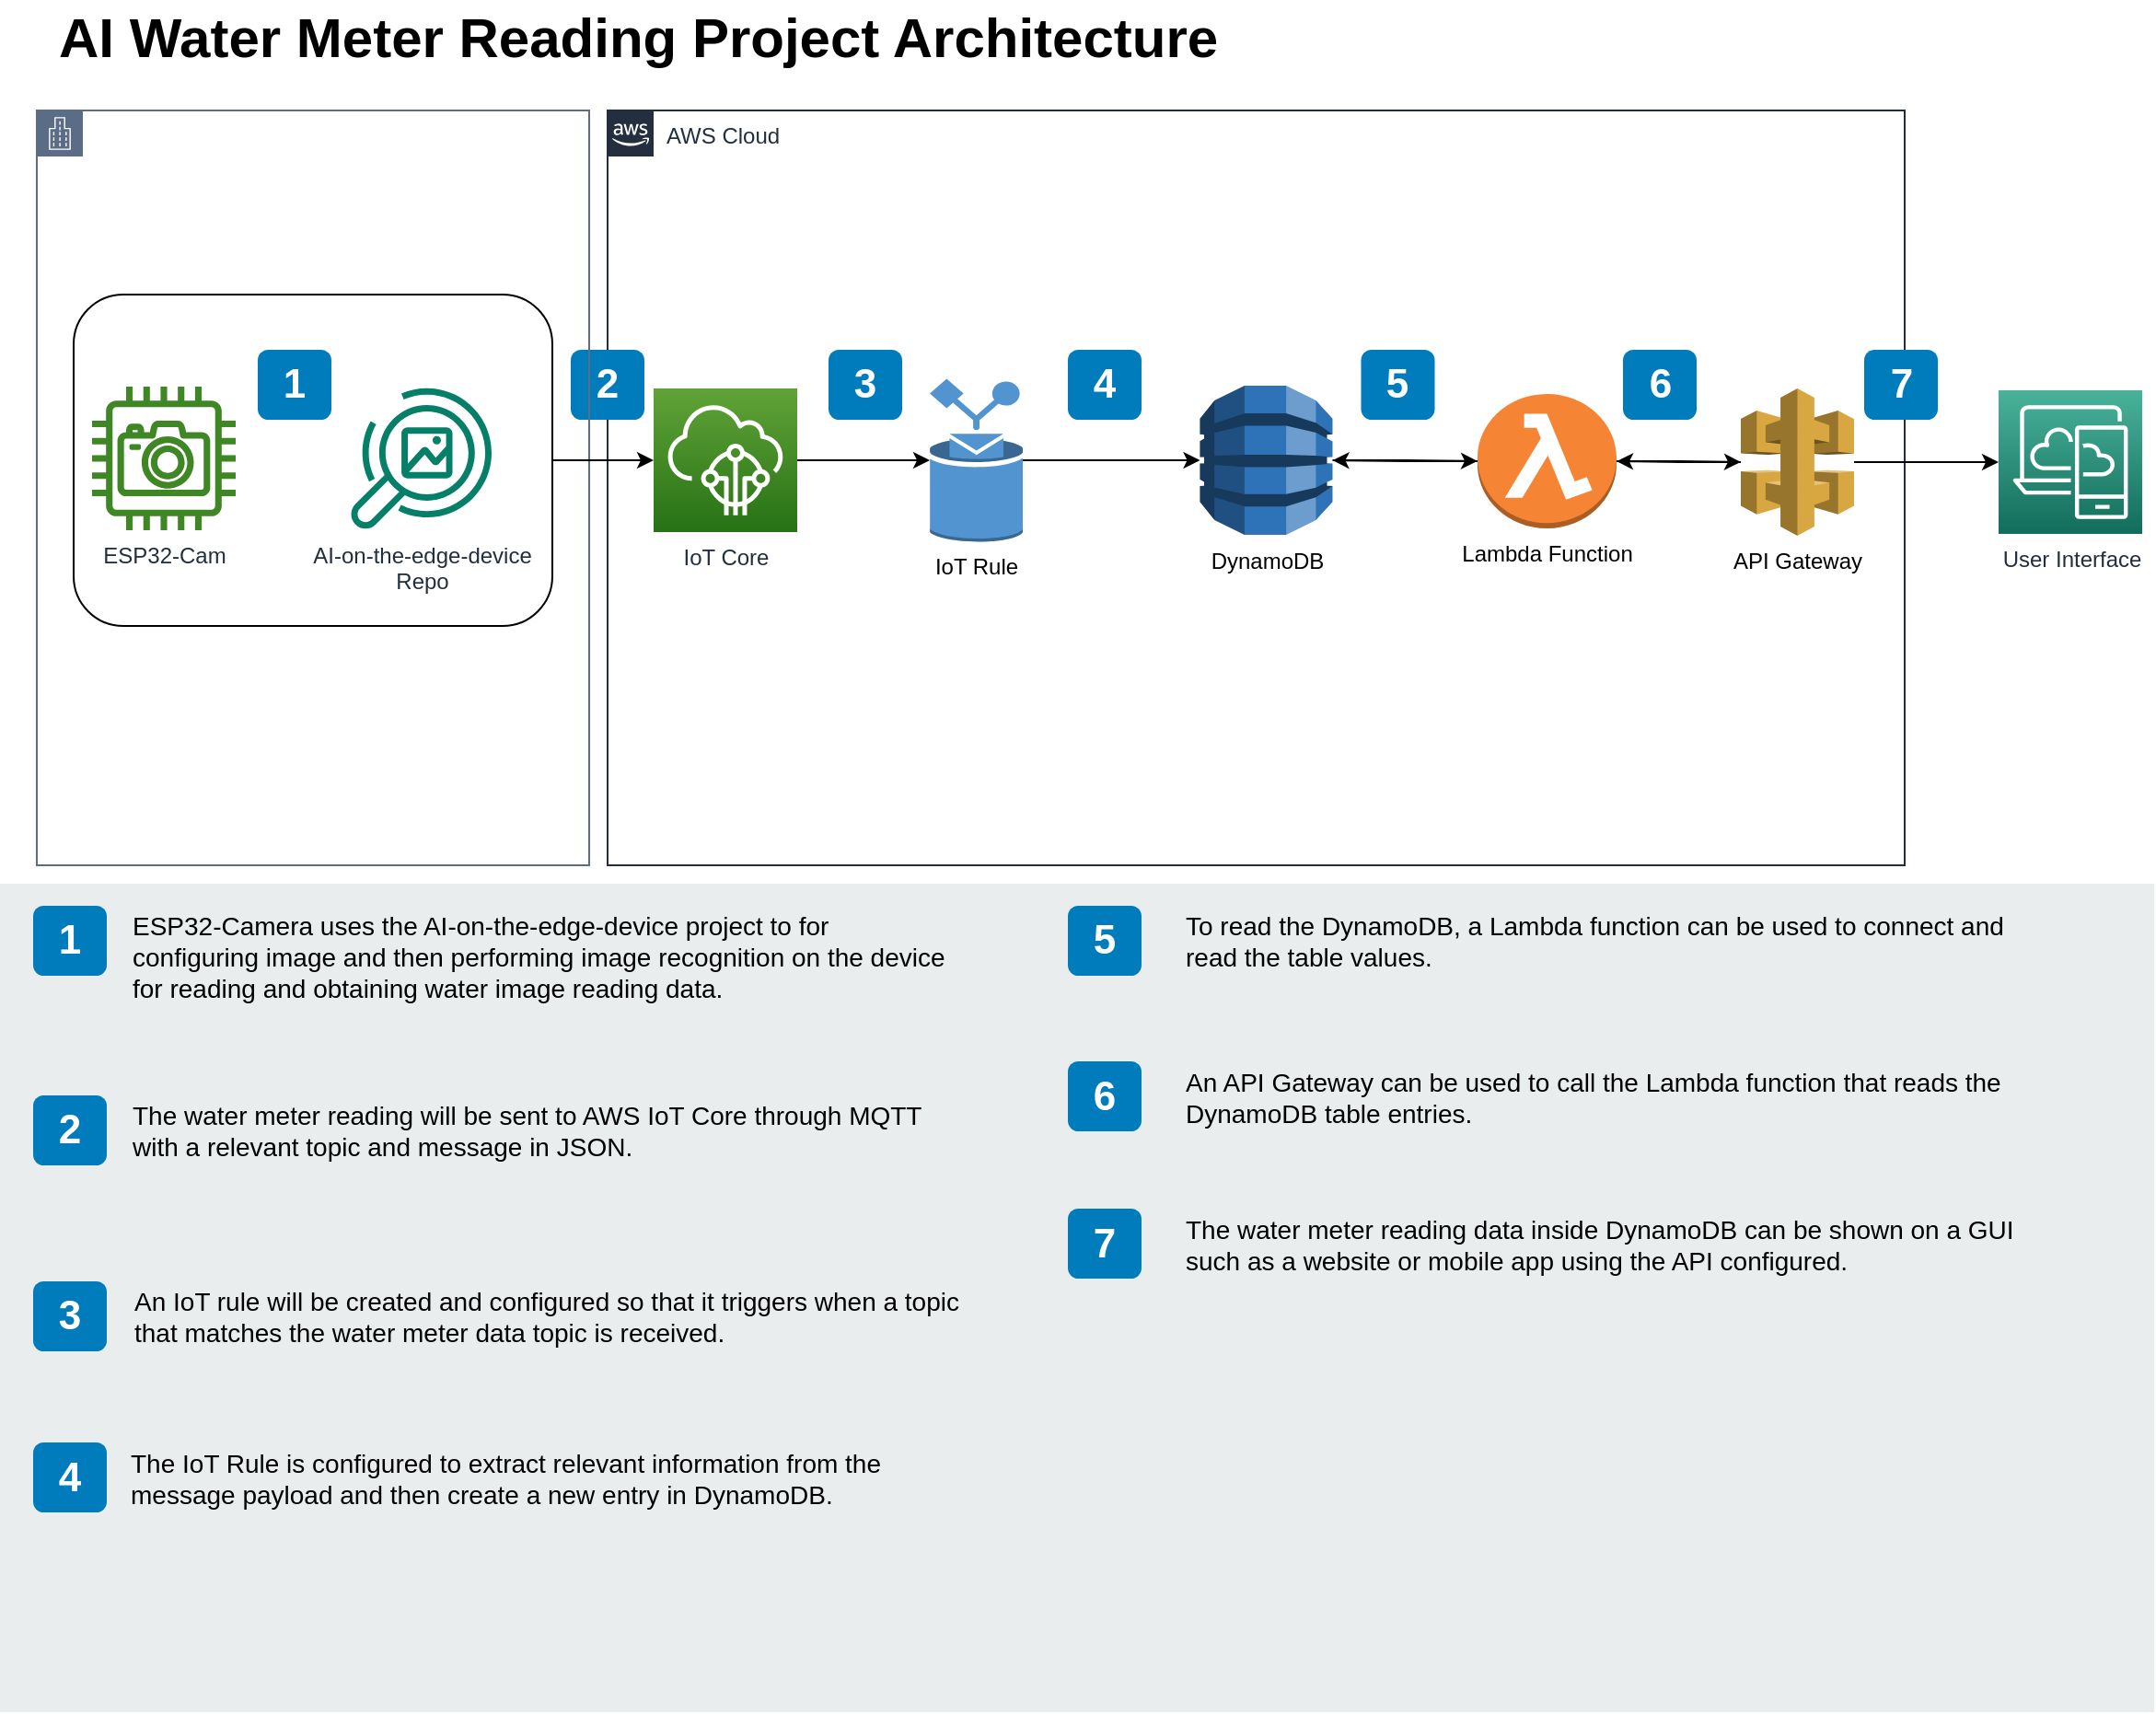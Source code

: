 <mxfile version="21.6.8" type="device">
  <diagram name="Page-1" id="oTzLVt-jdsWbiHDTGxCp">
    <mxGraphModel dx="1434" dy="822" grid="1" gridSize="10" guides="1" tooltips="1" connect="1" arrows="1" fold="1" page="1" pageScale="1" pageWidth="850" pageHeight="1100" math="0" shadow="0">
      <root>
        <mxCell id="0" />
        <mxCell id="1" parent="0" />
        <mxCell id="FzBq4iXUX3XWTzYkqI5F-68" value="AWS Cloud" style="points=[[0,0],[0.25,0],[0.5,0],[0.75,0],[1,0],[1,0.25],[1,0.5],[1,0.75],[1,1],[0.75,1],[0.5,1],[0.25,1],[0,1],[0,0.75],[0,0.5],[0,0.25]];outlineConnect=0;gradientColor=none;html=1;whiteSpace=wrap;fontSize=12;fontStyle=0;shape=mxgraph.aws4.group;grIcon=mxgraph.aws4.group_aws_cloud_alt;strokeColor=#232F3E;fillColor=none;verticalAlign=top;align=left;spacingLeft=30;fontColor=#232F3E;dashed=0;container=1;pointerEvents=0;collapsible=0;recursiveResize=0;" vertex="1" parent="1">
          <mxGeometry x="480" y="70" width="704.5" height="410" as="geometry" />
        </mxCell>
        <mxCell id="FzBq4iXUX3XWTzYkqI5F-85" style="edgeStyle=orthogonalEdgeStyle;rounded=0;orthogonalLoop=1;jettySize=auto;html=1;" edge="1" parent="FzBq4iXUX3XWTzYkqI5F-68" source="FzBq4iXUX3XWTzYkqI5F-87" target="FzBq4iXUX3XWTzYkqI5F-91">
          <mxGeometry relative="1" as="geometry" />
        </mxCell>
        <mxCell id="FzBq4iXUX3XWTzYkqI5F-86" style="edgeStyle=orthogonalEdgeStyle;rounded=0;orthogonalLoop=1;jettySize=auto;html=1;" edge="1" parent="FzBq4iXUX3XWTzYkqI5F-68" source="FzBq4iXUX3XWTzYkqI5F-87" target="FzBq4iXUX3XWTzYkqI5F-89">
          <mxGeometry relative="1" as="geometry" />
        </mxCell>
        <mxCell id="FzBq4iXUX3XWTzYkqI5F-87" value="Lambda Function" style="outlineConnect=0;dashed=0;verticalLabelPosition=bottom;verticalAlign=top;align=center;html=1;shape=mxgraph.aws3.lambda_function;fillColor=#F58534;gradientColor=none;" vertex="1" parent="FzBq4iXUX3XWTzYkqI5F-68">
          <mxGeometry x="472.5" y="154" width="75.5" height="73" as="geometry" />
        </mxCell>
        <mxCell id="FzBq4iXUX3XWTzYkqI5F-88" style="edgeStyle=orthogonalEdgeStyle;rounded=0;orthogonalLoop=1;jettySize=auto;html=1;" edge="1" parent="FzBq4iXUX3XWTzYkqI5F-68" source="FzBq4iXUX3XWTzYkqI5F-89" target="FzBq4iXUX3XWTzYkqI5F-87">
          <mxGeometry relative="1" as="geometry" />
        </mxCell>
        <mxCell id="FzBq4iXUX3XWTzYkqI5F-89" value="&lt;div&gt;DynamoDB&lt;/div&gt;" style="outlineConnect=0;dashed=0;verticalLabelPosition=bottom;verticalAlign=top;align=center;html=1;shape=mxgraph.aws3.dynamo_db;fillColor=#2E73B8;gradientColor=none;" vertex="1" parent="FzBq4iXUX3XWTzYkqI5F-68">
          <mxGeometry x="321.75" y="149.5" width="72" height="81" as="geometry" />
        </mxCell>
        <mxCell id="FzBq4iXUX3XWTzYkqI5F-90" style="edgeStyle=orthogonalEdgeStyle;rounded=0;orthogonalLoop=1;jettySize=auto;html=1;" edge="1" parent="FzBq4iXUX3XWTzYkqI5F-68" source="FzBq4iXUX3XWTzYkqI5F-91" target="FzBq4iXUX3XWTzYkqI5F-87">
          <mxGeometry relative="1" as="geometry" />
        </mxCell>
        <mxCell id="FzBq4iXUX3XWTzYkqI5F-91" value="API Gateway" style="outlineConnect=0;dashed=0;verticalLabelPosition=bottom;verticalAlign=top;align=center;html=1;shape=mxgraph.aws3.api_gateway;fillColor=#D9A741;gradientColor=none;" vertex="1" parent="FzBq4iXUX3XWTzYkqI5F-68">
          <mxGeometry x="615.5" y="151" width="61.5" height="80" as="geometry" />
        </mxCell>
        <mxCell id="FzBq4iXUX3XWTzYkqI5F-92" value="5" style="rounded=1;whiteSpace=wrap;html=1;fillColor=#007CBD;strokeColor=none;fontColor=#FFFFFF;fontStyle=1;fontSize=22;labelBackgroundColor=none;" vertex="1" parent="FzBq4iXUX3XWTzYkqI5F-68">
          <mxGeometry x="409.25" y="130" width="40" height="38" as="geometry" />
        </mxCell>
        <mxCell id="FzBq4iXUX3XWTzYkqI5F-93" value="6" style="rounded=1;whiteSpace=wrap;html=1;fillColor=#007CBD;strokeColor=none;fontColor=#FFFFFF;fontStyle=1;fontSize=22;labelBackgroundColor=none;" vertex="1" parent="FzBq4iXUX3XWTzYkqI5F-68">
          <mxGeometry x="551.5" y="130" width="40" height="38" as="geometry" />
        </mxCell>
        <mxCell id="FzBq4iXUX3XWTzYkqI5F-94" value="7" style="rounded=1;whiteSpace=wrap;html=1;fillColor=#007CBD;strokeColor=none;fontColor=#FFFFFF;fontStyle=1;fontSize=22;labelBackgroundColor=none;" vertex="1" parent="FzBq4iXUX3XWTzYkqI5F-68">
          <mxGeometry x="682.5" y="130" width="40" height="38" as="geometry" />
        </mxCell>
        <mxCell id="FzBq4iXUX3XWTzYkqI5F-124" style="edgeStyle=orthogonalEdgeStyle;rounded=0;orthogonalLoop=1;jettySize=auto;html=1;" edge="1" parent="FzBq4iXUX3XWTzYkqI5F-68" source="FzBq4iXUX3XWTzYkqI5F-122" target="FzBq4iXUX3XWTzYkqI5F-123">
          <mxGeometry relative="1" as="geometry" />
        </mxCell>
        <mxCell id="FzBq4iXUX3XWTzYkqI5F-122" value="IoT Core" style="sketch=0;points=[[0,0,0],[0.25,0,0],[0.5,0,0],[0.75,0,0],[1,0,0],[0,1,0],[0.25,1,0],[0.5,1,0],[0.75,1,0],[1,1,0],[0,0.25,0],[0,0.5,0],[0,0.75,0],[1,0.25,0],[1,0.5,0],[1,0.75,0]];outlineConnect=0;fontColor=#232F3E;gradientColor=#60A337;gradientDirection=north;fillColor=#277116;strokeColor=#ffffff;dashed=0;verticalLabelPosition=bottom;verticalAlign=top;align=center;html=1;fontSize=12;fontStyle=0;aspect=fixed;shape=mxgraph.aws4.resourceIcon;resIcon=mxgraph.aws4.iot_core;" vertex="1" parent="FzBq4iXUX3XWTzYkqI5F-68">
          <mxGeometry x="25" y="151" width="78" height="78" as="geometry" />
        </mxCell>
        <mxCell id="FzBq4iXUX3XWTzYkqI5F-125" style="edgeStyle=orthogonalEdgeStyle;rounded=0;orthogonalLoop=1;jettySize=auto;html=1;" edge="1" parent="FzBq4iXUX3XWTzYkqI5F-68" source="FzBq4iXUX3XWTzYkqI5F-123" target="FzBq4iXUX3XWTzYkqI5F-89">
          <mxGeometry relative="1" as="geometry" />
        </mxCell>
        <mxCell id="FzBq4iXUX3XWTzYkqI5F-123" value="IoT Rule" style="outlineConnect=0;dashed=0;verticalLabelPosition=bottom;verticalAlign=top;align=center;html=1;shape=mxgraph.aws3.rule;fillColor=#5294CF;gradientColor=none;" vertex="1" parent="FzBq4iXUX3XWTzYkqI5F-68">
          <mxGeometry x="175" y="145.75" width="50.5" height="88.5" as="geometry" />
        </mxCell>
        <mxCell id="FzBq4iXUX3XWTzYkqI5F-133" value="2" style="rounded=1;whiteSpace=wrap;html=1;fillColor=#007CBD;strokeColor=none;fontColor=#FFFFFF;fontStyle=1;fontSize=22;" vertex="1" parent="FzBq4iXUX3XWTzYkqI5F-68">
          <mxGeometry x="-20" y="130" width="40" height="38" as="geometry" />
        </mxCell>
        <mxCell id="FzBq4iXUX3XWTzYkqI5F-134" value="3" style="rounded=1;whiteSpace=wrap;html=1;fillColor=#007CBD;strokeColor=none;fontColor=#FFFFFF;fontStyle=1;fontSize=22;" vertex="1" parent="FzBq4iXUX3XWTzYkqI5F-68">
          <mxGeometry x="120" y="130" width="40" height="38" as="geometry" />
        </mxCell>
        <mxCell id="FzBq4iXUX3XWTzYkqI5F-135" value="4" style="rounded=1;whiteSpace=wrap;html=1;fillColor=#007CBD;strokeColor=none;fontColor=#FFFFFF;fontStyle=1;fontSize=22;" vertex="1" parent="FzBq4iXUX3XWTzYkqI5F-68">
          <mxGeometry x="250" y="130" width="40" height="38" as="geometry" />
        </mxCell>
        <mxCell id="FzBq4iXUX3XWTzYkqI5F-95" value="" style="points=[[0,0],[0.25,0],[0.5,0],[0.75,0],[1,0],[1,0.25],[1,0.5],[1,0.75],[1,1],[0.75,1],[0.5,1],[0.25,1],[0,1],[0,0.75],[0,0.5],[0,0.25]];outlineConnect=0;gradientColor=none;html=1;whiteSpace=wrap;fontSize=12;fontStyle=0;shape=mxgraph.aws4.group;grIcon=mxgraph.aws4.group_corporate_data_center;strokeColor=#5A6C86;fillColor=none;verticalAlign=top;align=left;spacingLeft=30;fontColor=#5A6C86;dashed=0;container=1;pointerEvents=0;collapsible=0;recursiveResize=0;" vertex="1" parent="1">
          <mxGeometry x="170" y="70" width="300" height="410" as="geometry" />
        </mxCell>
        <mxCell id="FzBq4iXUX3XWTzYkqI5F-131" value="" style="rounded=1;whiteSpace=wrap;html=1;" vertex="1" parent="FzBq4iXUX3XWTzYkqI5F-95">
          <mxGeometry x="20" y="100" width="260" height="180" as="geometry" />
        </mxCell>
        <mxCell id="FzBq4iXUX3XWTzYkqI5F-96" value="ESP32-Cam" style="sketch=0;outlineConnect=0;fontColor=#232F3E;gradientColor=none;fillColor=#3F8624;strokeColor=none;dashed=0;verticalLabelPosition=bottom;verticalAlign=top;align=center;html=1;fontSize=12;fontStyle=0;aspect=fixed;pointerEvents=1;shape=mxgraph.aws4.camera;" vertex="1" parent="FzBq4iXUX3XWTzYkqI5F-95">
          <mxGeometry x="30" y="150" width="78" height="78" as="geometry" />
        </mxCell>
        <mxCell id="FzBq4iXUX3XWTzYkqI5F-97" value="1" style="rounded=1;whiteSpace=wrap;html=1;fillColor=#007CBD;strokeColor=none;fontColor=#FFFFFF;fontStyle=1;fontSize=22;" vertex="1" parent="FzBq4iXUX3XWTzYkqI5F-95">
          <mxGeometry x="120" y="130" width="40" height="38" as="geometry" />
        </mxCell>
        <mxCell id="FzBq4iXUX3XWTzYkqI5F-127" value="&lt;div&gt;AI-on-the-edge-device&lt;/div&gt;&lt;div&gt;Repo&lt;br&gt;&lt;/div&gt;" style="sketch=0;outlineConnect=0;fontColor=#232F3E;gradientColor=none;fillColor=#067F68;strokeColor=none;dashed=0;verticalLabelPosition=bottom;verticalAlign=top;align=center;html=1;fontSize=12;fontStyle=0;aspect=fixed;pointerEvents=1;shape=mxgraph.aws4.rekognition_image;" vertex="1" parent="FzBq4iXUX3XWTzYkqI5F-95">
          <mxGeometry x="170" y="150" width="77" height="78" as="geometry" />
        </mxCell>
        <mxCell id="FzBq4iXUX3XWTzYkqI5F-98" value="AI Water Meter Reading Project Architecture" style="text;html=1;resizable=0;points=[];autosize=1;align=left;verticalAlign=top;spacingTop=-4;fontSize=30;fontStyle=1" vertex="1" parent="1">
          <mxGeometry x="180" y="10" width="650" height="40" as="geometry" />
        </mxCell>
        <mxCell id="FzBq4iXUX3XWTzYkqI5F-99" value="" style="rounded=0;whiteSpace=wrap;html=1;fillColor=#EAEDED;fontSize=22;fontColor=#FFFFFF;strokeColor=none;labelBackgroundColor=none;" vertex="1" parent="1">
          <mxGeometry x="150" y="490" width="1170" height="450" as="geometry" />
        </mxCell>
        <mxCell id="FzBq4iXUX3XWTzYkqI5F-100" value="1" style="rounded=1;whiteSpace=wrap;html=1;fillColor=#007CBD;strokeColor=none;fontColor=#FFFFFF;fontStyle=1;fontSize=22;labelBackgroundColor=none;" vertex="1" parent="1">
          <mxGeometry x="168" y="502" width="40" height="38" as="geometry" />
        </mxCell>
        <mxCell id="FzBq4iXUX3XWTzYkqI5F-101" value="2" style="rounded=1;whiteSpace=wrap;html=1;fillColor=#007CBD;strokeColor=none;fontColor=#FFFFFF;fontStyle=1;fontSize=22;labelBackgroundColor=none;" vertex="1" parent="1">
          <mxGeometry x="168" y="605" width="40" height="38" as="geometry" />
        </mxCell>
        <mxCell id="FzBq4iXUX3XWTzYkqI5F-102" value="3" style="rounded=1;whiteSpace=wrap;html=1;fillColor=#007CBD;strokeColor=none;fontColor=#FFFFFF;fontStyle=1;fontSize=22;labelBackgroundColor=none;" vertex="1" parent="1">
          <mxGeometry x="168" y="706" width="40" height="38" as="geometry" />
        </mxCell>
        <mxCell id="FzBq4iXUX3XWTzYkqI5F-103" value="4" style="rounded=1;whiteSpace=wrap;html=1;fillColor=#007CBD;strokeColor=none;fontColor=#FFFFFF;fontStyle=1;fontSize=22;labelBackgroundColor=none;" vertex="1" parent="1">
          <mxGeometry x="168" y="793.5" width="40" height="38" as="geometry" />
        </mxCell>
        <mxCell id="FzBq4iXUX3XWTzYkqI5F-105" value="ESP32-Camera uses the AI-on-the-edge-device project to for configuring image and then performing image recognition on the device for reading and obtaining water image reading data." style="text;html=1;align=left;verticalAlign=top;spacingTop=-4;fontSize=14;labelBackgroundColor=none;whiteSpace=wrap;" vertex="1" parent="1">
          <mxGeometry x="219.5" y="501.5" width="449" height="78.5" as="geometry" />
        </mxCell>
        <mxCell id="FzBq4iXUX3XWTzYkqI5F-106" value="An IoT rule will be created and configured so that it triggers when a topic that matches the water meter data topic is received." style="text;html=1;align=left;verticalAlign=top;spacingTop=-4;fontSize=14;labelBackgroundColor=none;whiteSpace=wrap;" vertex="1" parent="1">
          <mxGeometry x="221" y="706" width="450" height="64" as="geometry" />
        </mxCell>
        <mxCell id="FzBq4iXUX3XWTzYkqI5F-109" value="The water meter reading will be sent to AWS IoT Core through MQTT with a relevant topic and message in JSON." style="text;html=1;align=left;verticalAlign=top;spacingTop=-4;fontSize=14;labelBackgroundColor=none;whiteSpace=wrap;" vertex="1" parent="1">
          <mxGeometry x="220" y="605" width="450" height="91" as="geometry" />
        </mxCell>
        <mxCell id="FzBq4iXUX3XWTzYkqI5F-110" value="User Interface" style="sketch=0;points=[[0,0,0],[0.25,0,0],[0.5,0,0],[0.75,0,0],[1,0,0],[0,1,0],[0.25,1,0],[0.5,1,0],[0.75,1,0],[1,1,0],[0,0.25,0],[0,0.5,0],[0,0.75,0],[1,0.25,0],[1,0.5,0],[1,0.75,0]];outlineConnect=0;fontColor=#232F3E;gradientColor=#4AB29A;gradientDirection=north;fillColor=#116D5B;strokeColor=#ffffff;dashed=0;verticalLabelPosition=bottom;verticalAlign=top;align=center;html=1;fontSize=12;fontStyle=0;aspect=fixed;shape=mxgraph.aws4.resourceIcon;resIcon=mxgraph.aws4.desktop_and_app_streaming;" vertex="1" parent="1">
          <mxGeometry x="1235.5" y="222" width="78" height="78" as="geometry" />
        </mxCell>
        <mxCell id="FzBq4iXUX3XWTzYkqI5F-111" style="edgeStyle=orthogonalEdgeStyle;rounded=0;orthogonalLoop=1;jettySize=auto;html=1;" edge="1" parent="1" source="FzBq4iXUX3XWTzYkqI5F-91" target="FzBq4iXUX3XWTzYkqI5F-110">
          <mxGeometry relative="1" as="geometry" />
        </mxCell>
        <mxCell id="FzBq4iXUX3XWTzYkqI5F-112" value="The IoT Rule is configured to extract relevant information from the message payload and then create a new entry in DynamoDB." style="text;html=1;align=left;verticalAlign=top;spacingTop=-4;fontSize=14;labelBackgroundColor=none;whiteSpace=wrap;" vertex="1" parent="1">
          <mxGeometry x="218.5" y="793.5" width="450" height="94.5" as="geometry" />
        </mxCell>
        <mxCell id="FzBq4iXUX3XWTzYkqI5F-115" value="5" style="rounded=1;whiteSpace=wrap;html=1;fillColor=#007CBD;strokeColor=none;fontColor=#FFFFFF;fontStyle=1;fontSize=22;labelBackgroundColor=none;" vertex="1" parent="1">
          <mxGeometry x="730" y="502" width="40" height="38" as="geometry" />
        </mxCell>
        <mxCell id="FzBq4iXUX3XWTzYkqI5F-116" value="To read the DynamoDB, a Lambda function can be used to connect and read the table values." style="text;html=1;align=left;verticalAlign=top;spacingTop=-4;fontSize=14;labelBackgroundColor=none;whiteSpace=wrap;" vertex="1" parent="1">
          <mxGeometry x="792" y="502" width="449" height="93" as="geometry" />
        </mxCell>
        <mxCell id="FzBq4iXUX3XWTzYkqI5F-117" value="6" style="rounded=1;whiteSpace=wrap;html=1;fillColor=#007CBD;strokeColor=none;fontColor=#FFFFFF;fontStyle=1;fontSize=22;labelBackgroundColor=none;" vertex="1" parent="1">
          <mxGeometry x="730" y="586.5" width="40" height="38" as="geometry" />
        </mxCell>
        <mxCell id="FzBq4iXUX3XWTzYkqI5F-119" value="An API Gateway can be used to call the Lambda function that reads the DynamoDB table entries." style="text;html=1;align=left;verticalAlign=top;spacingTop=-4;fontSize=14;labelBackgroundColor=none;whiteSpace=wrap;" vertex="1" parent="1">
          <mxGeometry x="792" y="586.5" width="449" height="93" as="geometry" />
        </mxCell>
        <mxCell id="FzBq4iXUX3XWTzYkqI5F-120" value="7" style="rounded=1;whiteSpace=wrap;html=1;fillColor=#007CBD;strokeColor=none;fontColor=#FFFFFF;fontStyle=1;fontSize=22;labelBackgroundColor=none;" vertex="1" parent="1">
          <mxGeometry x="730" y="666.5" width="40" height="38" as="geometry" />
        </mxCell>
        <mxCell id="FzBq4iXUX3XWTzYkqI5F-121" value="The water meter reading data inside DynamoDB can be shown on a GUI  such as a website or mobile app using the API configured." style="text;html=1;align=left;verticalAlign=top;spacingTop=-4;fontSize=14;labelBackgroundColor=none;whiteSpace=wrap;" vertex="1" parent="1">
          <mxGeometry x="792" y="666.5" width="468" height="93" as="geometry" />
        </mxCell>
        <mxCell id="FzBq4iXUX3XWTzYkqI5F-132" style="edgeStyle=orthogonalEdgeStyle;rounded=0;orthogonalLoop=1;jettySize=auto;html=1;" edge="1" parent="1" source="FzBq4iXUX3XWTzYkqI5F-131" target="FzBq4iXUX3XWTzYkqI5F-122">
          <mxGeometry relative="1" as="geometry" />
        </mxCell>
      </root>
    </mxGraphModel>
  </diagram>
</mxfile>
